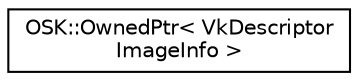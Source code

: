 digraph "Representación gráfica de la clase"
{
 // INTERACTIVE_SVG=YES
 // LATEX_PDF_SIZE
  edge [fontname="Helvetica",fontsize="10",labelfontname="Helvetica",labelfontsize="10"];
  node [fontname="Helvetica",fontsize="10",shape=record];
  rankdir="LR";
  Node0 [label="OSK::OwnedPtr\< VkDescriptor\lImageInfo \>",height=0.2,width=0.4,color="black", fillcolor="white", style="filled",URL="$class_o_s_k_1_1_owned_ptr.html",tooltip=" "];
}
